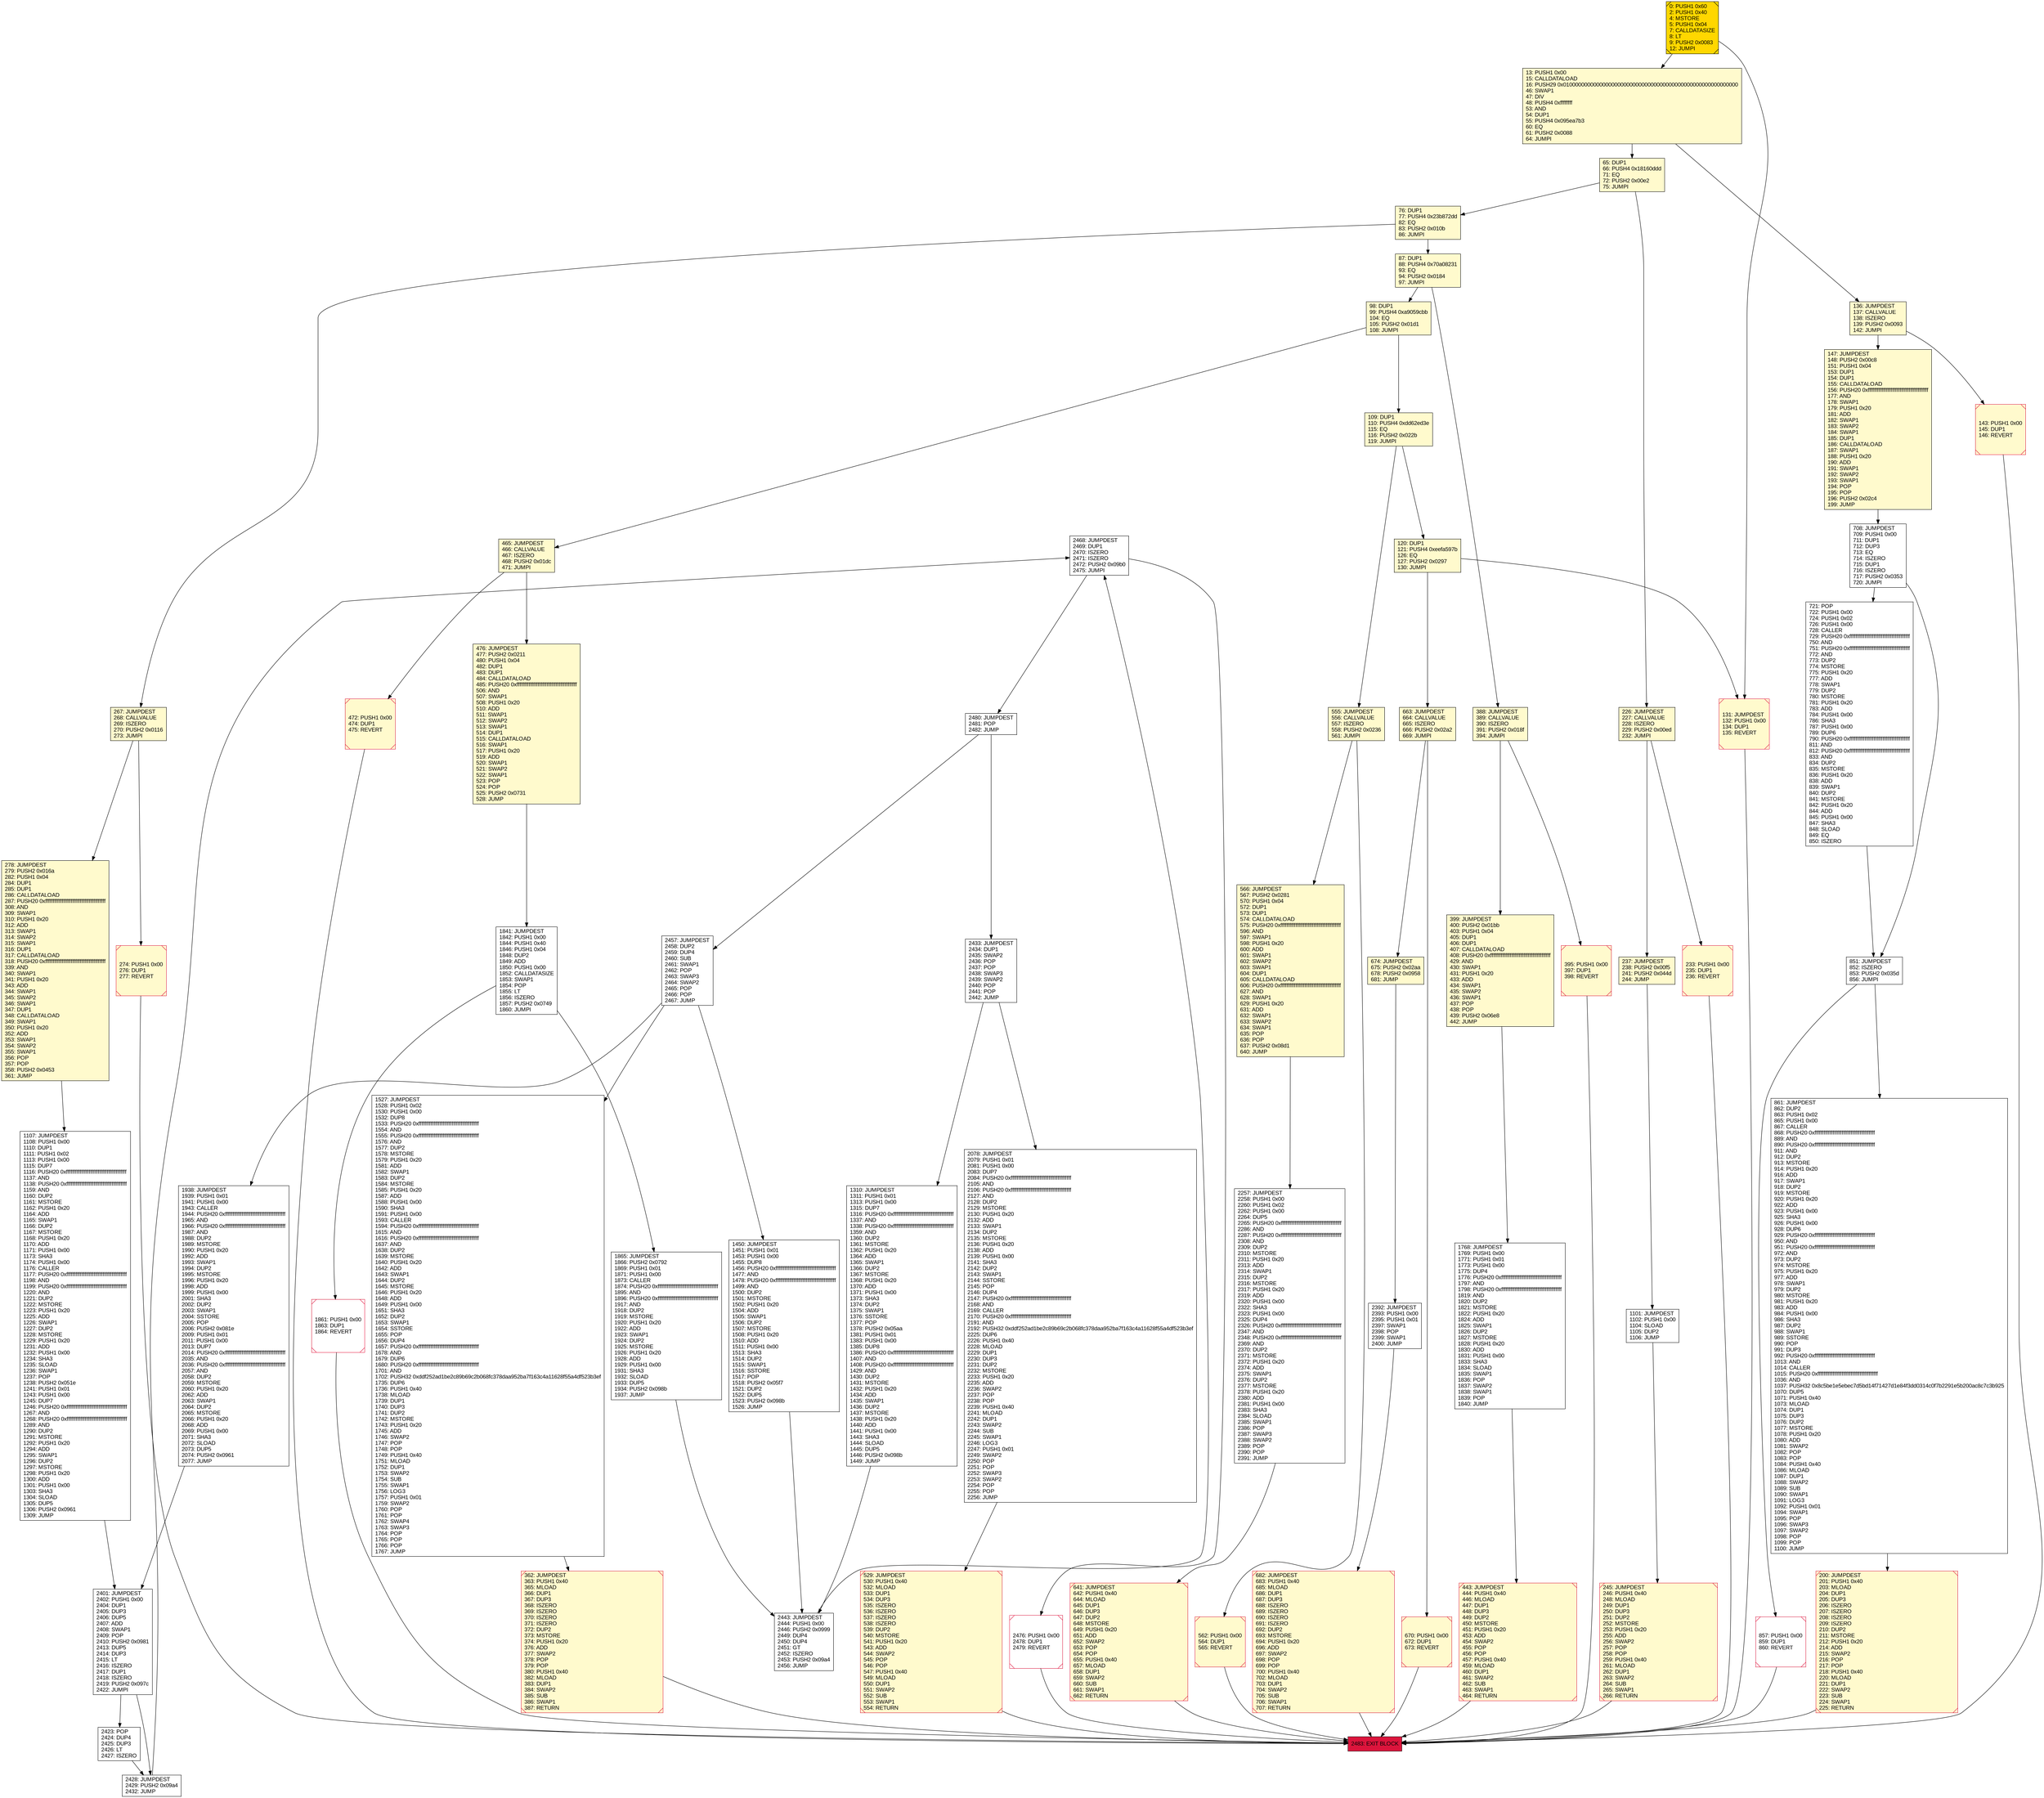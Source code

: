 digraph G {
bgcolor=transparent rankdir=UD;
node [shape=box style=filled color=black fillcolor=white fontname=arial fontcolor=black];
2468 [label="2468: JUMPDEST\l2469: DUP1\l2470: ISZERO\l2471: ISZERO\l2472: PUSH2 0x09b0\l2475: JUMPI\l" ];
131 [label="131: JUMPDEST\l132: PUSH1 0x00\l134: DUP1\l135: REVERT\l" fillcolor=lemonchiffon shape=Msquare color=crimson ];
555 [label="555: JUMPDEST\l556: CALLVALUE\l557: ISZERO\l558: PUSH2 0x0236\l561: JUMPI\l" fillcolor=lemonchiffon ];
1768 [label="1768: JUMPDEST\l1769: PUSH1 0x00\l1771: PUSH1 0x01\l1773: PUSH1 0x00\l1775: DUP4\l1776: PUSH20 0xffffffffffffffffffffffffffffffffffffffff\l1797: AND\l1798: PUSH20 0xffffffffffffffffffffffffffffffffffffffff\l1819: AND\l1820: DUP2\l1821: MSTORE\l1822: PUSH1 0x20\l1824: ADD\l1825: SWAP1\l1826: DUP2\l1827: MSTORE\l1828: PUSH1 0x20\l1830: ADD\l1831: PUSH1 0x00\l1833: SHA3\l1834: SLOAD\l1835: SWAP1\l1836: POP\l1837: SWAP2\l1838: SWAP1\l1839: POP\l1840: JUMP\l" ];
443 [label="443: JUMPDEST\l444: PUSH1 0x40\l446: MLOAD\l447: DUP1\l448: DUP3\l449: DUP2\l450: MSTORE\l451: PUSH1 0x20\l453: ADD\l454: SWAP2\l455: POP\l456: POP\l457: PUSH1 0x40\l459: MLOAD\l460: DUP1\l461: SWAP2\l462: SUB\l463: SWAP1\l464: RETURN\l" fillcolor=lemonchiffon shape=Msquare color=crimson ];
76 [label="76: DUP1\l77: PUSH4 0x23b872dd\l82: EQ\l83: PUSH2 0x010b\l86: JUMPI\l" fillcolor=lemonchiffon ];
2476 [label="2476: PUSH1 0x00\l2478: DUP1\l2479: REVERT\l" shape=Msquare color=crimson ];
1865 [label="1865: JUMPDEST\l1866: PUSH2 0x0792\l1869: PUSH1 0x01\l1871: PUSH1 0x00\l1873: CALLER\l1874: PUSH20 0xffffffffffffffffffffffffffffffffffffffff\l1895: AND\l1896: PUSH20 0xffffffffffffffffffffffffffffffffffffffff\l1917: AND\l1918: DUP2\l1919: MSTORE\l1920: PUSH1 0x20\l1922: ADD\l1923: SWAP1\l1924: DUP2\l1925: MSTORE\l1926: PUSH1 0x20\l1928: ADD\l1929: PUSH1 0x00\l1931: SHA3\l1932: SLOAD\l1933: DUP5\l1934: PUSH2 0x098b\l1937: JUMP\l" ];
1310 [label="1310: JUMPDEST\l1311: PUSH1 0x01\l1313: PUSH1 0x00\l1315: DUP7\l1316: PUSH20 0xffffffffffffffffffffffffffffffffffffffff\l1337: AND\l1338: PUSH20 0xffffffffffffffffffffffffffffffffffffffff\l1359: AND\l1360: DUP2\l1361: MSTORE\l1362: PUSH1 0x20\l1364: ADD\l1365: SWAP1\l1366: DUP2\l1367: MSTORE\l1368: PUSH1 0x20\l1370: ADD\l1371: PUSH1 0x00\l1373: SHA3\l1374: DUP2\l1375: SWAP1\l1376: SSTORE\l1377: POP\l1378: PUSH2 0x05aa\l1381: PUSH1 0x01\l1383: PUSH1 0x00\l1385: DUP8\l1386: PUSH20 0xffffffffffffffffffffffffffffffffffffffff\l1407: AND\l1408: PUSH20 0xffffffffffffffffffffffffffffffffffffffff\l1429: AND\l1430: DUP2\l1431: MSTORE\l1432: PUSH1 0x20\l1434: ADD\l1435: SWAP1\l1436: DUP2\l1437: MSTORE\l1438: PUSH1 0x20\l1440: ADD\l1441: PUSH1 0x00\l1443: SHA3\l1444: SLOAD\l1445: DUP5\l1446: PUSH2 0x098b\l1449: JUMP\l" ];
562 [label="562: PUSH1 0x00\l564: DUP1\l565: REVERT\l" fillcolor=lemonchiffon shape=Msquare color=crimson ];
682 [label="682: JUMPDEST\l683: PUSH1 0x40\l685: MLOAD\l686: DUP1\l687: DUP3\l688: ISZERO\l689: ISZERO\l690: ISZERO\l691: ISZERO\l692: DUP2\l693: MSTORE\l694: PUSH1 0x20\l696: ADD\l697: SWAP2\l698: POP\l699: POP\l700: PUSH1 0x40\l702: MLOAD\l703: DUP1\l704: SWAP2\l705: SUB\l706: SWAP1\l707: RETURN\l" fillcolor=lemonchiffon shape=Msquare color=crimson ];
566 [label="566: JUMPDEST\l567: PUSH2 0x0281\l570: PUSH1 0x04\l572: DUP1\l573: DUP1\l574: CALLDATALOAD\l575: PUSH20 0xffffffffffffffffffffffffffffffffffffffff\l596: AND\l597: SWAP1\l598: PUSH1 0x20\l600: ADD\l601: SWAP1\l602: SWAP2\l603: SWAP1\l604: DUP1\l605: CALLDATALOAD\l606: PUSH20 0xffffffffffffffffffffffffffffffffffffffff\l627: AND\l628: SWAP1\l629: PUSH1 0x20\l631: ADD\l632: SWAP1\l633: SWAP2\l634: SWAP1\l635: POP\l636: POP\l637: PUSH2 0x08d1\l640: JUMP\l" fillcolor=lemonchiffon ];
2480 [label="2480: JUMPDEST\l2481: POP\l2482: JUMP\l" ];
147 [label="147: JUMPDEST\l148: PUSH2 0x00c8\l151: PUSH1 0x04\l153: DUP1\l154: DUP1\l155: CALLDATALOAD\l156: PUSH20 0xffffffffffffffffffffffffffffffffffffffff\l177: AND\l178: SWAP1\l179: PUSH1 0x20\l181: ADD\l182: SWAP1\l183: SWAP2\l184: SWAP1\l185: DUP1\l186: CALLDATALOAD\l187: SWAP1\l188: PUSH1 0x20\l190: ADD\l191: SWAP1\l192: SWAP2\l193: SWAP1\l194: POP\l195: POP\l196: PUSH2 0x02c4\l199: JUMP\l" fillcolor=lemonchiffon ];
136 [label="136: JUMPDEST\l137: CALLVALUE\l138: ISZERO\l139: PUSH2 0x0093\l142: JUMPI\l" fillcolor=lemonchiffon ];
226 [label="226: JUMPDEST\l227: CALLVALUE\l228: ISZERO\l229: PUSH2 0x00ed\l232: JUMPI\l" fillcolor=lemonchiffon ];
1450 [label="1450: JUMPDEST\l1451: PUSH1 0x01\l1453: PUSH1 0x00\l1455: DUP8\l1456: PUSH20 0xffffffffffffffffffffffffffffffffffffffff\l1477: AND\l1478: PUSH20 0xffffffffffffffffffffffffffffffffffffffff\l1499: AND\l1500: DUP2\l1501: MSTORE\l1502: PUSH1 0x20\l1504: ADD\l1505: SWAP1\l1506: DUP2\l1507: MSTORE\l1508: PUSH1 0x20\l1510: ADD\l1511: PUSH1 0x00\l1513: SHA3\l1514: DUP2\l1515: SWAP1\l1516: SSTORE\l1517: POP\l1518: PUSH2 0x05f7\l1521: DUP2\l1522: DUP5\l1523: PUSH2 0x098b\l1526: JUMP\l" ];
2457 [label="2457: JUMPDEST\l2458: DUP2\l2459: DUP4\l2460: SUB\l2461: SWAP1\l2462: POP\l2463: SWAP3\l2464: SWAP2\l2465: POP\l2466: POP\l2467: JUMP\l" ];
1527 [label="1527: JUMPDEST\l1528: PUSH1 0x02\l1530: PUSH1 0x00\l1532: DUP8\l1533: PUSH20 0xffffffffffffffffffffffffffffffffffffffff\l1554: AND\l1555: PUSH20 0xffffffffffffffffffffffffffffffffffffffff\l1576: AND\l1577: DUP2\l1578: MSTORE\l1579: PUSH1 0x20\l1581: ADD\l1582: SWAP1\l1583: DUP2\l1584: MSTORE\l1585: PUSH1 0x20\l1587: ADD\l1588: PUSH1 0x00\l1590: SHA3\l1591: PUSH1 0x00\l1593: CALLER\l1594: PUSH20 0xffffffffffffffffffffffffffffffffffffffff\l1615: AND\l1616: PUSH20 0xffffffffffffffffffffffffffffffffffffffff\l1637: AND\l1638: DUP2\l1639: MSTORE\l1640: PUSH1 0x20\l1642: ADD\l1643: SWAP1\l1644: DUP2\l1645: MSTORE\l1646: PUSH1 0x20\l1648: ADD\l1649: PUSH1 0x00\l1651: SHA3\l1652: DUP2\l1653: SWAP1\l1654: SSTORE\l1655: POP\l1656: DUP4\l1657: PUSH20 0xffffffffffffffffffffffffffffffffffffffff\l1678: AND\l1679: DUP6\l1680: PUSH20 0xffffffffffffffffffffffffffffffffffffffff\l1701: AND\l1702: PUSH32 0xddf252ad1be2c89b69c2b068fc378daa952ba7f163c4a11628f55a4df523b3ef\l1735: DUP6\l1736: PUSH1 0x40\l1738: MLOAD\l1739: DUP1\l1740: DUP3\l1741: DUP2\l1742: MSTORE\l1743: PUSH1 0x20\l1745: ADD\l1746: SWAP2\l1747: POP\l1748: POP\l1749: PUSH1 0x40\l1751: MLOAD\l1752: DUP1\l1753: SWAP2\l1754: SUB\l1755: SWAP1\l1756: LOG3\l1757: PUSH1 0x01\l1759: SWAP2\l1760: POP\l1761: POP\l1762: SWAP4\l1763: SWAP3\l1764: POP\l1765: POP\l1766: POP\l1767: JUMP\l" ];
98 [label="98: DUP1\l99: PUSH4 0xa9059cbb\l104: EQ\l105: PUSH2 0x01d1\l108: JUMPI\l" fillcolor=lemonchiffon ];
2078 [label="2078: JUMPDEST\l2079: PUSH1 0x01\l2081: PUSH1 0x00\l2083: DUP7\l2084: PUSH20 0xffffffffffffffffffffffffffffffffffffffff\l2105: AND\l2106: PUSH20 0xffffffffffffffffffffffffffffffffffffffff\l2127: AND\l2128: DUP2\l2129: MSTORE\l2130: PUSH1 0x20\l2132: ADD\l2133: SWAP1\l2134: DUP2\l2135: MSTORE\l2136: PUSH1 0x20\l2138: ADD\l2139: PUSH1 0x00\l2141: SHA3\l2142: DUP2\l2143: SWAP1\l2144: SSTORE\l2145: POP\l2146: DUP4\l2147: PUSH20 0xffffffffffffffffffffffffffffffffffffffff\l2168: AND\l2169: CALLER\l2170: PUSH20 0xffffffffffffffffffffffffffffffffffffffff\l2191: AND\l2192: PUSH32 0xddf252ad1be2c89b69c2b068fc378daa952ba7f163c4a11628f55a4df523b3ef\l2225: DUP6\l2226: PUSH1 0x40\l2228: MLOAD\l2229: DUP1\l2230: DUP3\l2231: DUP2\l2232: MSTORE\l2233: PUSH1 0x20\l2235: ADD\l2236: SWAP2\l2237: POP\l2238: POP\l2239: PUSH1 0x40\l2241: MLOAD\l2242: DUP1\l2243: SWAP2\l2244: SUB\l2245: SWAP1\l2246: LOG3\l2247: PUSH1 0x01\l2249: SWAP2\l2250: POP\l2251: POP\l2252: SWAP3\l2253: SWAP2\l2254: POP\l2255: POP\l2256: JUMP\l" ];
476 [label="476: JUMPDEST\l477: PUSH2 0x0211\l480: PUSH1 0x04\l482: DUP1\l483: DUP1\l484: CALLDATALOAD\l485: PUSH20 0xffffffffffffffffffffffffffffffffffffffff\l506: AND\l507: SWAP1\l508: PUSH1 0x20\l510: ADD\l511: SWAP1\l512: SWAP2\l513: SWAP1\l514: DUP1\l515: CALLDATALOAD\l516: SWAP1\l517: PUSH1 0x20\l519: ADD\l520: SWAP1\l521: SWAP2\l522: SWAP1\l523: POP\l524: POP\l525: PUSH2 0x0731\l528: JUMP\l" fillcolor=lemonchiffon ];
708 [label="708: JUMPDEST\l709: PUSH1 0x00\l711: DUP1\l712: DUP3\l713: EQ\l714: ISZERO\l715: DUP1\l716: ISZERO\l717: PUSH2 0x0353\l720: JUMPI\l" ];
395 [label="395: PUSH1 0x00\l397: DUP1\l398: REVERT\l" fillcolor=lemonchiffon shape=Msquare color=crimson ];
2423 [label="2423: POP\l2424: DUP4\l2425: DUP3\l2426: LT\l2427: ISZERO\l" ];
529 [label="529: JUMPDEST\l530: PUSH1 0x40\l532: MLOAD\l533: DUP1\l534: DUP3\l535: ISZERO\l536: ISZERO\l537: ISZERO\l538: ISZERO\l539: DUP2\l540: MSTORE\l541: PUSH1 0x20\l543: ADD\l544: SWAP2\l545: POP\l546: POP\l547: PUSH1 0x40\l549: MLOAD\l550: DUP1\l551: SWAP2\l552: SUB\l553: SWAP1\l554: RETURN\l" fillcolor=lemonchiffon shape=Msquare color=crimson ];
143 [label="143: PUSH1 0x00\l145: DUP1\l146: REVERT\l" fillcolor=lemonchiffon shape=Msquare color=crimson ];
674 [label="674: JUMPDEST\l675: PUSH2 0x02aa\l678: PUSH2 0x0958\l681: JUMP\l" fillcolor=lemonchiffon ];
861 [label="861: JUMPDEST\l862: DUP2\l863: PUSH1 0x02\l865: PUSH1 0x00\l867: CALLER\l868: PUSH20 0xffffffffffffffffffffffffffffffffffffffff\l889: AND\l890: PUSH20 0xffffffffffffffffffffffffffffffffffffffff\l911: AND\l912: DUP2\l913: MSTORE\l914: PUSH1 0x20\l916: ADD\l917: SWAP1\l918: DUP2\l919: MSTORE\l920: PUSH1 0x20\l922: ADD\l923: PUSH1 0x00\l925: SHA3\l926: PUSH1 0x00\l928: DUP6\l929: PUSH20 0xffffffffffffffffffffffffffffffffffffffff\l950: AND\l951: PUSH20 0xffffffffffffffffffffffffffffffffffffffff\l972: AND\l973: DUP2\l974: MSTORE\l975: PUSH1 0x20\l977: ADD\l978: SWAP1\l979: DUP2\l980: MSTORE\l981: PUSH1 0x20\l983: ADD\l984: PUSH1 0x00\l986: SHA3\l987: DUP2\l988: SWAP1\l989: SSTORE\l990: POP\l991: DUP3\l992: PUSH20 0xffffffffffffffffffffffffffffffffffffffff\l1013: AND\l1014: CALLER\l1015: PUSH20 0xffffffffffffffffffffffffffffffffffffffff\l1036: AND\l1037: PUSH32 0x8c5be1e5ebec7d5bd14f71427d1e84f3dd0314c0f7b2291e5b200ac8c7c3b925\l1070: DUP5\l1071: PUSH1 0x40\l1073: MLOAD\l1074: DUP1\l1075: DUP3\l1076: DUP2\l1077: MSTORE\l1078: PUSH1 0x20\l1080: ADD\l1081: SWAP2\l1082: POP\l1083: POP\l1084: PUSH1 0x40\l1086: MLOAD\l1087: DUP1\l1088: SWAP2\l1089: SUB\l1090: SWAP1\l1091: LOG3\l1092: PUSH1 0x01\l1094: SWAP1\l1095: POP\l1096: SWAP3\l1097: SWAP2\l1098: POP\l1099: POP\l1100: JUMP\l" ];
641 [label="641: JUMPDEST\l642: PUSH1 0x40\l644: MLOAD\l645: DUP1\l646: DUP3\l647: DUP2\l648: MSTORE\l649: PUSH1 0x20\l651: ADD\l652: SWAP2\l653: POP\l654: POP\l655: PUSH1 0x40\l657: MLOAD\l658: DUP1\l659: SWAP2\l660: SUB\l661: SWAP1\l662: RETURN\l" fillcolor=lemonchiffon shape=Msquare color=crimson ];
2483 [label="2483: EXIT BLOCK\l" fillcolor=crimson ];
274 [label="274: PUSH1 0x00\l276: DUP1\l277: REVERT\l" fillcolor=lemonchiffon shape=Msquare color=crimson ];
388 [label="388: JUMPDEST\l389: CALLVALUE\l390: ISZERO\l391: PUSH2 0x018f\l394: JUMPI\l" fillcolor=lemonchiffon ];
399 [label="399: JUMPDEST\l400: PUSH2 0x01bb\l403: PUSH1 0x04\l405: DUP1\l406: DUP1\l407: CALLDATALOAD\l408: PUSH20 0xffffffffffffffffffffffffffffffffffffffff\l429: AND\l430: SWAP1\l431: PUSH1 0x20\l433: ADD\l434: SWAP1\l435: SWAP2\l436: SWAP1\l437: POP\l438: POP\l439: PUSH2 0x06e8\l442: JUMP\l" fillcolor=lemonchiffon ];
670 [label="670: PUSH1 0x00\l672: DUP1\l673: REVERT\l" fillcolor=lemonchiffon shape=Msquare color=crimson ];
465 [label="465: JUMPDEST\l466: CALLVALUE\l467: ISZERO\l468: PUSH2 0x01dc\l471: JUMPI\l" fillcolor=lemonchiffon ];
245 [label="245: JUMPDEST\l246: PUSH1 0x40\l248: MLOAD\l249: DUP1\l250: DUP3\l251: DUP2\l252: MSTORE\l253: PUSH1 0x20\l255: ADD\l256: SWAP2\l257: POP\l258: POP\l259: PUSH1 0x40\l261: MLOAD\l262: DUP1\l263: SWAP2\l264: SUB\l265: SWAP1\l266: RETURN\l" fillcolor=lemonchiffon shape=Msquare color=crimson ];
1938 [label="1938: JUMPDEST\l1939: PUSH1 0x01\l1941: PUSH1 0x00\l1943: CALLER\l1944: PUSH20 0xffffffffffffffffffffffffffffffffffffffff\l1965: AND\l1966: PUSH20 0xffffffffffffffffffffffffffffffffffffffff\l1987: AND\l1988: DUP2\l1989: MSTORE\l1990: PUSH1 0x20\l1992: ADD\l1993: SWAP1\l1994: DUP2\l1995: MSTORE\l1996: PUSH1 0x20\l1998: ADD\l1999: PUSH1 0x00\l2001: SHA3\l2002: DUP2\l2003: SWAP1\l2004: SSTORE\l2005: POP\l2006: PUSH2 0x081e\l2009: PUSH1 0x01\l2011: PUSH1 0x00\l2013: DUP7\l2014: PUSH20 0xffffffffffffffffffffffffffffffffffffffff\l2035: AND\l2036: PUSH20 0xffffffffffffffffffffffffffffffffffffffff\l2057: AND\l2058: DUP2\l2059: MSTORE\l2060: PUSH1 0x20\l2062: ADD\l2063: SWAP1\l2064: DUP2\l2065: MSTORE\l2066: PUSH1 0x20\l2068: ADD\l2069: PUSH1 0x00\l2071: SHA3\l2072: SLOAD\l2073: DUP5\l2074: PUSH2 0x0961\l2077: JUMP\l" ];
233 [label="233: PUSH1 0x00\l235: DUP1\l236: REVERT\l" fillcolor=lemonchiffon shape=Msquare color=crimson ];
2401 [label="2401: JUMPDEST\l2402: PUSH1 0x00\l2404: DUP1\l2405: DUP3\l2406: DUP5\l2407: ADD\l2408: SWAP1\l2409: POP\l2410: PUSH2 0x0981\l2413: DUP5\l2414: DUP3\l2415: LT\l2416: ISZERO\l2417: DUP1\l2418: ISZERO\l2419: PUSH2 0x097c\l2422: JUMPI\l" ];
2257 [label="2257: JUMPDEST\l2258: PUSH1 0x00\l2260: PUSH1 0x02\l2262: PUSH1 0x00\l2264: DUP5\l2265: PUSH20 0xffffffffffffffffffffffffffffffffffffffff\l2286: AND\l2287: PUSH20 0xffffffffffffffffffffffffffffffffffffffff\l2308: AND\l2309: DUP2\l2310: MSTORE\l2311: PUSH1 0x20\l2313: ADD\l2314: SWAP1\l2315: DUP2\l2316: MSTORE\l2317: PUSH1 0x20\l2319: ADD\l2320: PUSH1 0x00\l2322: SHA3\l2323: PUSH1 0x00\l2325: DUP4\l2326: PUSH20 0xffffffffffffffffffffffffffffffffffffffff\l2347: AND\l2348: PUSH20 0xffffffffffffffffffffffffffffffffffffffff\l2369: AND\l2370: DUP2\l2371: MSTORE\l2372: PUSH1 0x20\l2374: ADD\l2375: SWAP1\l2376: DUP2\l2377: MSTORE\l2378: PUSH1 0x20\l2380: ADD\l2381: PUSH1 0x00\l2383: SHA3\l2384: SLOAD\l2385: SWAP1\l2386: POP\l2387: SWAP3\l2388: SWAP2\l2389: POP\l2390: POP\l2391: JUMP\l" ];
1841 [label="1841: JUMPDEST\l1842: PUSH1 0x00\l1844: PUSH1 0x40\l1846: PUSH1 0x04\l1848: DUP2\l1849: ADD\l1850: PUSH1 0x00\l1852: CALLDATASIZE\l1853: SWAP1\l1854: POP\l1855: LT\l1856: ISZERO\l1857: PUSH2 0x0749\l1860: JUMPI\l" ];
2443 [label="2443: JUMPDEST\l2444: PUSH1 0x00\l2446: PUSH2 0x0999\l2449: DUP4\l2450: DUP4\l2451: GT\l2452: ISZERO\l2453: PUSH2 0x09a4\l2456: JUMP\l" ];
237 [label="237: JUMPDEST\l238: PUSH2 0x00f5\l241: PUSH2 0x044d\l244: JUMP\l" fillcolor=lemonchiffon ];
278 [label="278: JUMPDEST\l279: PUSH2 0x016a\l282: PUSH1 0x04\l284: DUP1\l285: DUP1\l286: CALLDATALOAD\l287: PUSH20 0xffffffffffffffffffffffffffffffffffffffff\l308: AND\l309: SWAP1\l310: PUSH1 0x20\l312: ADD\l313: SWAP1\l314: SWAP2\l315: SWAP1\l316: DUP1\l317: CALLDATALOAD\l318: PUSH20 0xffffffffffffffffffffffffffffffffffffffff\l339: AND\l340: SWAP1\l341: PUSH1 0x20\l343: ADD\l344: SWAP1\l345: SWAP2\l346: SWAP1\l347: DUP1\l348: CALLDATALOAD\l349: SWAP1\l350: PUSH1 0x20\l352: ADD\l353: SWAP1\l354: SWAP2\l355: SWAP1\l356: POP\l357: POP\l358: PUSH2 0x0453\l361: JUMP\l" fillcolor=lemonchiffon ];
362 [label="362: JUMPDEST\l363: PUSH1 0x40\l365: MLOAD\l366: DUP1\l367: DUP3\l368: ISZERO\l369: ISZERO\l370: ISZERO\l371: ISZERO\l372: DUP2\l373: MSTORE\l374: PUSH1 0x20\l376: ADD\l377: SWAP2\l378: POP\l379: POP\l380: PUSH1 0x40\l382: MLOAD\l383: DUP1\l384: SWAP2\l385: SUB\l386: SWAP1\l387: RETURN\l" fillcolor=lemonchiffon shape=Msquare color=crimson ];
120 [label="120: DUP1\l121: PUSH4 0xeefa597b\l126: EQ\l127: PUSH2 0x0297\l130: JUMPI\l" fillcolor=lemonchiffon ];
87 [label="87: DUP1\l88: PUSH4 0x70a08231\l93: EQ\l94: PUSH2 0x0184\l97: JUMPI\l" fillcolor=lemonchiffon ];
1107 [label="1107: JUMPDEST\l1108: PUSH1 0x00\l1110: DUP1\l1111: PUSH1 0x02\l1113: PUSH1 0x00\l1115: DUP7\l1116: PUSH20 0xffffffffffffffffffffffffffffffffffffffff\l1137: AND\l1138: PUSH20 0xffffffffffffffffffffffffffffffffffffffff\l1159: AND\l1160: DUP2\l1161: MSTORE\l1162: PUSH1 0x20\l1164: ADD\l1165: SWAP1\l1166: DUP2\l1167: MSTORE\l1168: PUSH1 0x20\l1170: ADD\l1171: PUSH1 0x00\l1173: SHA3\l1174: PUSH1 0x00\l1176: CALLER\l1177: PUSH20 0xffffffffffffffffffffffffffffffffffffffff\l1198: AND\l1199: PUSH20 0xffffffffffffffffffffffffffffffffffffffff\l1220: AND\l1221: DUP2\l1222: MSTORE\l1223: PUSH1 0x20\l1225: ADD\l1226: SWAP1\l1227: DUP2\l1228: MSTORE\l1229: PUSH1 0x20\l1231: ADD\l1232: PUSH1 0x00\l1234: SHA3\l1235: SLOAD\l1236: SWAP1\l1237: POP\l1238: PUSH2 0x051e\l1241: PUSH1 0x01\l1243: PUSH1 0x00\l1245: DUP7\l1246: PUSH20 0xffffffffffffffffffffffffffffffffffffffff\l1267: AND\l1268: PUSH20 0xffffffffffffffffffffffffffffffffffffffff\l1289: AND\l1290: DUP2\l1291: MSTORE\l1292: PUSH1 0x20\l1294: ADD\l1295: SWAP1\l1296: DUP2\l1297: MSTORE\l1298: PUSH1 0x20\l1300: ADD\l1301: PUSH1 0x00\l1303: SHA3\l1304: SLOAD\l1305: DUP5\l1306: PUSH2 0x0961\l1309: JUMP\l" ];
721 [label="721: POP\l722: PUSH1 0x00\l724: PUSH1 0x02\l726: PUSH1 0x00\l728: CALLER\l729: PUSH20 0xffffffffffffffffffffffffffffffffffffffff\l750: AND\l751: PUSH20 0xffffffffffffffffffffffffffffffffffffffff\l772: AND\l773: DUP2\l774: MSTORE\l775: PUSH1 0x20\l777: ADD\l778: SWAP1\l779: DUP2\l780: MSTORE\l781: PUSH1 0x20\l783: ADD\l784: PUSH1 0x00\l786: SHA3\l787: PUSH1 0x00\l789: DUP6\l790: PUSH20 0xffffffffffffffffffffffffffffffffffffffff\l811: AND\l812: PUSH20 0xffffffffffffffffffffffffffffffffffffffff\l833: AND\l834: DUP2\l835: MSTORE\l836: PUSH1 0x20\l838: ADD\l839: SWAP1\l840: DUP2\l841: MSTORE\l842: PUSH1 0x20\l844: ADD\l845: PUSH1 0x00\l847: SHA3\l848: SLOAD\l849: EQ\l850: ISZERO\l" ];
851 [label="851: JUMPDEST\l852: ISZERO\l853: PUSH2 0x035d\l856: JUMPI\l" ];
1861 [label="1861: PUSH1 0x00\l1863: DUP1\l1864: REVERT\l" shape=Msquare color=crimson ];
0 [label="0: PUSH1 0x60\l2: PUSH1 0x40\l4: MSTORE\l5: PUSH1 0x04\l7: CALLDATASIZE\l8: LT\l9: PUSH2 0x0083\l12: JUMPI\l" fillcolor=lemonchiffon shape=Msquare fillcolor=gold ];
2428 [label="2428: JUMPDEST\l2429: PUSH2 0x09a4\l2432: JUMP\l" ];
2433 [label="2433: JUMPDEST\l2434: DUP1\l2435: SWAP2\l2436: POP\l2437: POP\l2438: SWAP3\l2439: SWAP2\l2440: POP\l2441: POP\l2442: JUMP\l" ];
65 [label="65: DUP1\l66: PUSH4 0x18160ddd\l71: EQ\l72: PUSH2 0x00e2\l75: JUMPI\l" fillcolor=lemonchiffon ];
13 [label="13: PUSH1 0x00\l15: CALLDATALOAD\l16: PUSH29 0x0100000000000000000000000000000000000000000000000000000000\l46: SWAP1\l47: DIV\l48: PUSH4 0xffffffff\l53: AND\l54: DUP1\l55: PUSH4 0x095ea7b3\l60: EQ\l61: PUSH2 0x0088\l64: JUMPI\l" fillcolor=lemonchiffon ];
200 [label="200: JUMPDEST\l201: PUSH1 0x40\l203: MLOAD\l204: DUP1\l205: DUP3\l206: ISZERO\l207: ISZERO\l208: ISZERO\l209: ISZERO\l210: DUP2\l211: MSTORE\l212: PUSH1 0x20\l214: ADD\l215: SWAP2\l216: POP\l217: POP\l218: PUSH1 0x40\l220: MLOAD\l221: DUP1\l222: SWAP2\l223: SUB\l224: SWAP1\l225: RETURN\l" fillcolor=lemonchiffon shape=Msquare color=crimson ];
2392 [label="2392: JUMPDEST\l2393: PUSH1 0x00\l2395: PUSH1 0x01\l2397: SWAP1\l2398: POP\l2399: SWAP1\l2400: JUMP\l" ];
267 [label="267: JUMPDEST\l268: CALLVALUE\l269: ISZERO\l270: PUSH2 0x0116\l273: JUMPI\l" fillcolor=lemonchiffon ];
109 [label="109: DUP1\l110: PUSH4 0xdd62ed3e\l115: EQ\l116: PUSH2 0x022b\l119: JUMPI\l" fillcolor=lemonchiffon ];
857 [label="857: PUSH1 0x00\l859: DUP1\l860: REVERT\l" shape=Msquare color=crimson ];
472 [label="472: PUSH1 0x00\l474: DUP1\l475: REVERT\l" fillcolor=lemonchiffon shape=Msquare color=crimson ];
1101 [label="1101: JUMPDEST\l1102: PUSH1 0x00\l1104: SLOAD\l1105: DUP2\l1106: JUMP\l" ];
663 [label="663: JUMPDEST\l664: CALLVALUE\l665: ISZERO\l666: PUSH2 0x02a2\l669: JUMPI\l" fillcolor=lemonchiffon ];
274 -> 2483;
1768 -> 443;
641 -> 2483;
721 -> 851;
2457 -> 1527;
136 -> 147;
388 -> 399;
2078 -> 529;
670 -> 2483;
2468 -> 2476;
278 -> 1107;
1938 -> 2401;
1107 -> 2401;
2468 -> 2480;
395 -> 2483;
13 -> 65;
555 -> 562;
388 -> 395;
0 -> 13;
143 -> 2483;
529 -> 2483;
555 -> 566;
267 -> 278;
562 -> 2483;
2401 -> 2428;
109 -> 120;
682 -> 2483;
851 -> 857;
120 -> 663;
237 -> 1101;
136 -> 143;
147 -> 708;
399 -> 1768;
1841 -> 1861;
131 -> 2483;
2480 -> 2457;
465 -> 472;
1101 -> 245;
443 -> 2483;
2476 -> 2483;
2457 -> 1450;
663 -> 670;
1310 -> 2443;
2423 -> 2428;
861 -> 200;
267 -> 274;
200 -> 2483;
226 -> 237;
472 -> 2483;
2433 -> 2078;
857 -> 2483;
1450 -> 2443;
120 -> 131;
663 -> 674;
76 -> 87;
2443 -> 2468;
98 -> 109;
226 -> 233;
1861 -> 2483;
674 -> 2392;
566 -> 2257;
1865 -> 2443;
1841 -> 1865;
2401 -> 2423;
2392 -> 682;
98 -> 465;
362 -> 2483;
65 -> 76;
465 -> 476;
2457 -> 1938;
13 -> 136;
2428 -> 2468;
87 -> 388;
851 -> 861;
0 -> 131;
65 -> 226;
1527 -> 362;
708 -> 721;
245 -> 2483;
708 -> 851;
476 -> 1841;
2257 -> 641;
233 -> 2483;
2480 -> 2433;
2433 -> 1310;
87 -> 98;
109 -> 555;
76 -> 267;
}